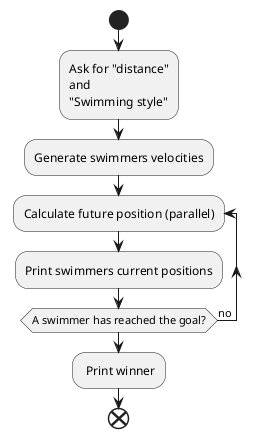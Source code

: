 @startuml
start
:Ask for "distance"
and
"Swimming style";
:Generate swimmers velocities;
repeat :Calculate future position (parallel);
:Print swimmers current positions;
repeat while (A swimmer has reached the goal?) is (no)
: Print winner;
end
@enduml